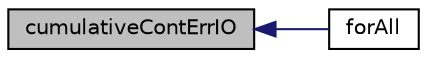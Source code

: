 digraph "cumulativeContErrIO"
{
  bgcolor="transparent";
  edge [fontname="Helvetica",fontsize="10",labelfontname="Helvetica",labelfontsize="10"];
  node [fontname="Helvetica",fontsize="10",shape=record];
  rankdir="LR";
  Node1 [label="cumulativeContErrIO",height=0.2,width=0.4,color="black", fillcolor="grey75", style="filled" fontcolor="black"];
  Node1 -> Node2 [dir="back",color="midnightblue",fontsize="10",style="solid",fontname="Helvetica"];
  Node2 [label="forAll",height=0.2,width=0.4,color="black",URL="$applications_2solvers_2heatTransfer_2chtMultiRegionFoam_2chtMultiRegionTwoPhaseEulerFoam_2fluid_2initContinuityErrs_8H.html#ab3284792422ee006dade71be05dfcc1d"];
}
